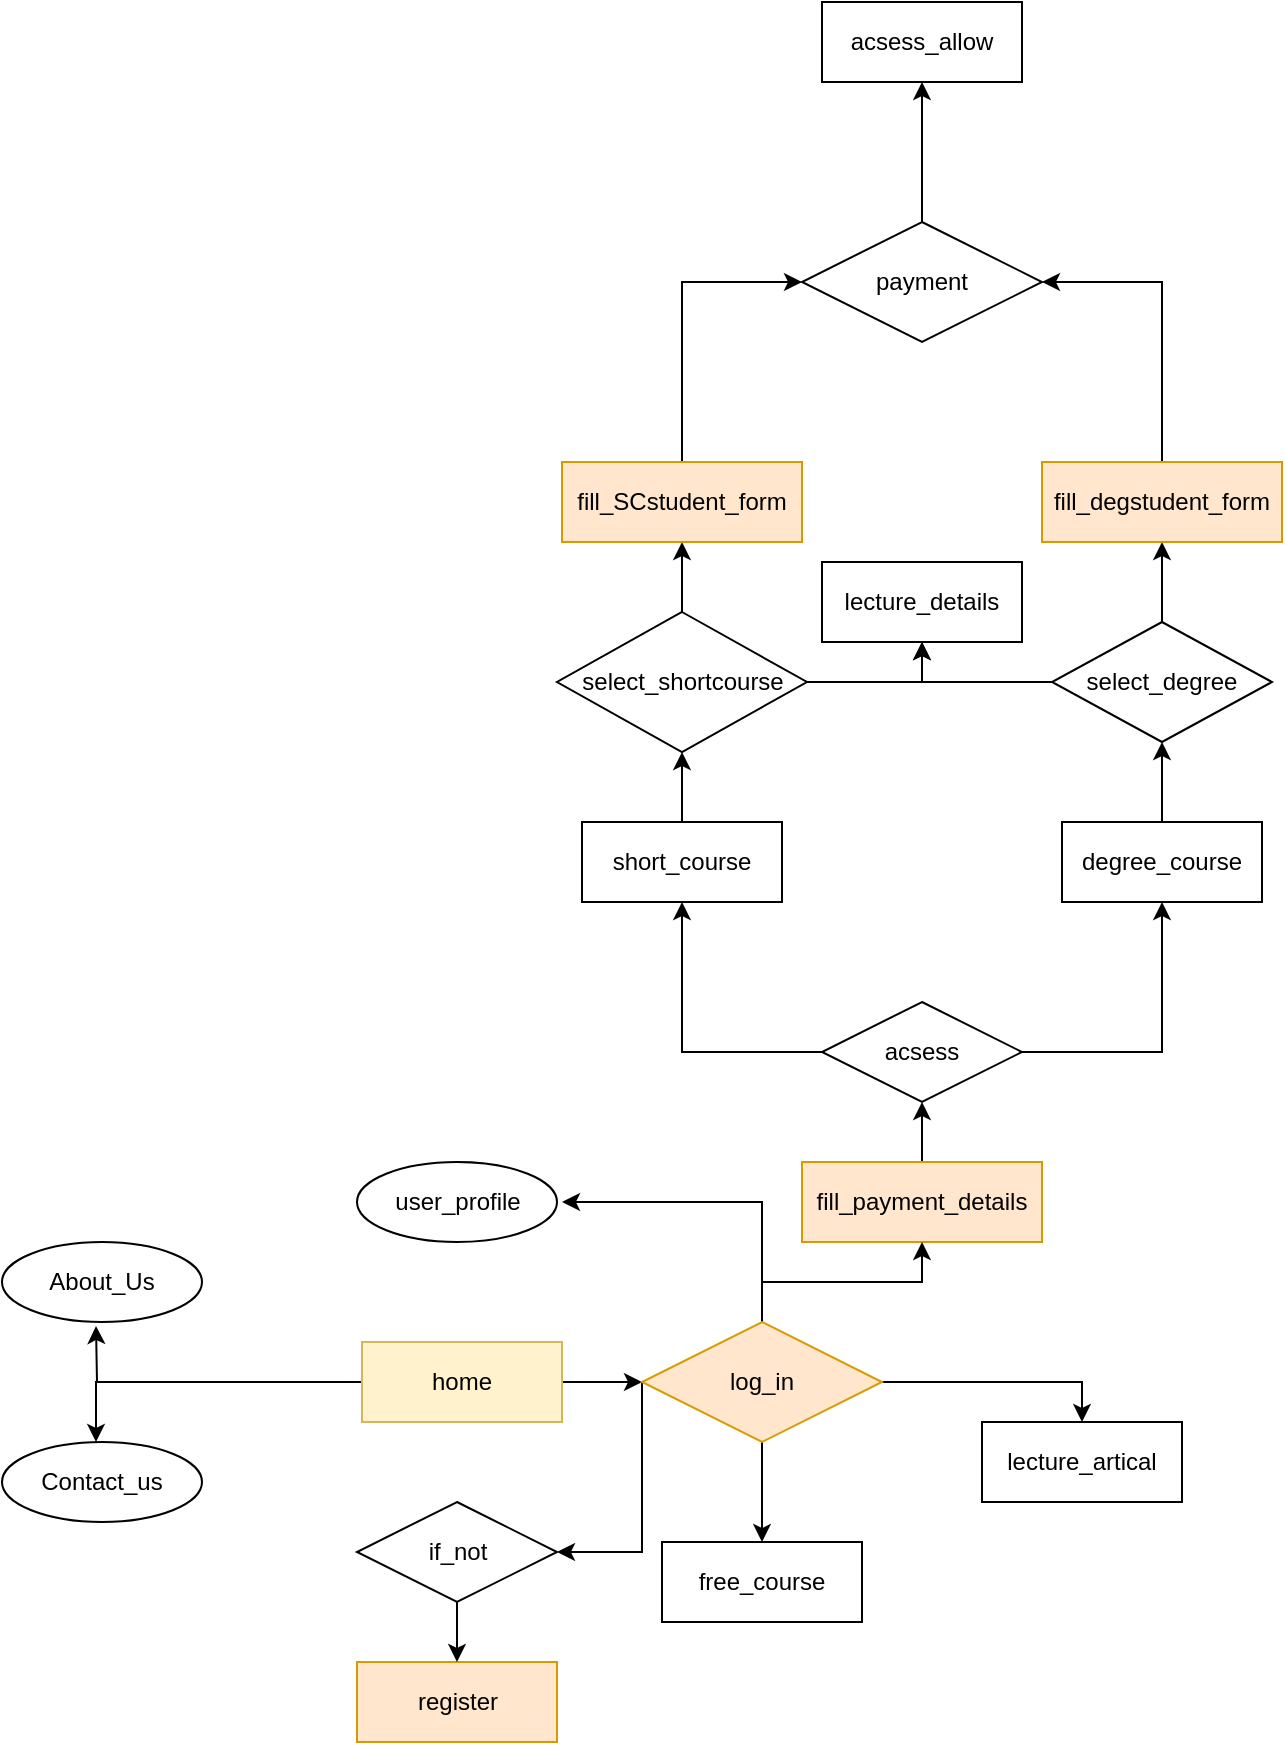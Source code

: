 <mxfile version="14.9.6" type="device"><diagram id="4O5-d5gJx0Zgr198sxyu" name="Page-1"><mxGraphModel dx="2272" dy="1932" grid="1" gridSize="10" guides="1" tooltips="1" connect="1" arrows="1" fold="1" page="1" pageScale="1" pageWidth="850" pageHeight="1100" math="0" shadow="0"><root><mxCell id="0"/><mxCell id="1" parent="0"/><mxCell id="_wie5qen_mTig0oMcfS3-17" style="edgeStyle=orthogonalEdgeStyle;rounded=0;orthogonalLoop=1;jettySize=auto;html=1;entryX=0;entryY=0.5;entryDx=0;entryDy=0;" edge="1" parent="1" source="_wie5qen_mTig0oMcfS3-2" target="_wie5qen_mTig0oMcfS3-8"><mxGeometry relative="1" as="geometry"/></mxCell><mxCell id="_wie5qen_mTig0oMcfS3-49" style="edgeStyle=orthogonalEdgeStyle;rounded=0;orthogonalLoop=1;jettySize=auto;html=1;entryX=0.67;entryY=1.05;entryDx=0;entryDy=0;entryPerimeter=0;" edge="1" parent="1" source="_wie5qen_mTig0oMcfS3-2"><mxGeometry relative="1" as="geometry"><mxPoint x="-53" y="52" as="targetPoint"/></mxGeometry></mxCell><mxCell id="_wie5qen_mTig0oMcfS3-50" style="edgeStyle=orthogonalEdgeStyle;rounded=0;orthogonalLoop=1;jettySize=auto;html=1;entryX=0.67;entryY=0;entryDx=0;entryDy=0;entryPerimeter=0;" edge="1" parent="1" source="_wie5qen_mTig0oMcfS3-2"><mxGeometry relative="1" as="geometry"><mxPoint x="-53" y="110" as="targetPoint"/><Array as="points"><mxPoint x="-53" y="80"/></Array></mxGeometry></mxCell><mxCell id="_wie5qen_mTig0oMcfS3-2" value="home" style="whiteSpace=wrap;html=1;align=center;fillColor=#fff2cc;strokeColor=#d6b656;" vertex="1" parent="1"><mxGeometry x="80" y="60" width="100" height="40" as="geometry"/></mxCell><mxCell id="_wie5qen_mTig0oMcfS3-3" value="free_course" style="whiteSpace=wrap;html=1;align=center;" vertex="1" parent="1"><mxGeometry x="230" y="160" width="100" height="40" as="geometry"/></mxCell><mxCell id="_wie5qen_mTig0oMcfS3-4" value="lecture_artical" style="whiteSpace=wrap;html=1;align=center;" vertex="1" parent="1"><mxGeometry x="390" y="100" width="100" height="40" as="geometry"/></mxCell><mxCell id="_wie5qen_mTig0oMcfS3-34" style="edgeStyle=orthogonalEdgeStyle;rounded=0;orthogonalLoop=1;jettySize=auto;html=1;entryX=0.5;entryY=1;entryDx=0;entryDy=0;" edge="1" parent="1" source="_wie5qen_mTig0oMcfS3-5" target="_wie5qen_mTig0oMcfS3-32"><mxGeometry relative="1" as="geometry"/></mxCell><mxCell id="_wie5qen_mTig0oMcfS3-5" value="short_course" style="whiteSpace=wrap;html=1;align=center;" vertex="1" parent="1"><mxGeometry x="190" y="-200" width="100" height="40" as="geometry"/></mxCell><mxCell id="_wie5qen_mTig0oMcfS3-28" style="edgeStyle=orthogonalEdgeStyle;rounded=0;orthogonalLoop=1;jettySize=auto;html=1;entryX=0.5;entryY=1;entryDx=0;entryDy=0;" edge="1" parent="1" source="_wie5qen_mTig0oMcfS3-6" target="_wie5qen_mTig0oMcfS3-27"><mxGeometry relative="1" as="geometry"/></mxCell><mxCell id="_wie5qen_mTig0oMcfS3-6" value="degree_course" style="whiteSpace=wrap;html=1;align=center;" vertex="1" parent="1"><mxGeometry x="430" y="-200" width="100" height="40" as="geometry"/></mxCell><mxCell id="_wie5qen_mTig0oMcfS3-24" style="edgeStyle=orthogonalEdgeStyle;rounded=0;orthogonalLoop=1;jettySize=auto;html=1;entryX=0.5;entryY=1;entryDx=0;entryDy=0;" edge="1" parent="1" source="_wie5qen_mTig0oMcfS3-7" target="_wie5qen_mTig0oMcfS3-23"><mxGeometry relative="1" as="geometry"/></mxCell><mxCell id="_wie5qen_mTig0oMcfS3-7" value="fill_payment_details" style="whiteSpace=wrap;html=1;align=center;fillColor=#ffe6cc;strokeColor=#d79b00;" vertex="1" parent="1"><mxGeometry x="300" y="-30" width="120" height="40" as="geometry"/></mxCell><mxCell id="_wie5qen_mTig0oMcfS3-19" style="edgeStyle=orthogonalEdgeStyle;rounded=0;orthogonalLoop=1;jettySize=auto;html=1;entryX=0.5;entryY=0;entryDx=0;entryDy=0;" edge="1" parent="1" source="_wie5qen_mTig0oMcfS3-8" target="_wie5qen_mTig0oMcfS3-4"><mxGeometry relative="1" as="geometry"><mxPoint x="440" y="80" as="targetPoint"/></mxGeometry></mxCell><mxCell id="_wie5qen_mTig0oMcfS3-21" style="edgeStyle=orthogonalEdgeStyle;rounded=0;orthogonalLoop=1;jettySize=auto;html=1;" edge="1" parent="1" source="_wie5qen_mTig0oMcfS3-8" target="_wie5qen_mTig0oMcfS3-3"><mxGeometry relative="1" as="geometry"/></mxCell><mxCell id="_wie5qen_mTig0oMcfS3-22" style="edgeStyle=orthogonalEdgeStyle;rounded=0;orthogonalLoop=1;jettySize=auto;html=1;entryX=0.5;entryY=1;entryDx=0;entryDy=0;" edge="1" parent="1" source="_wie5qen_mTig0oMcfS3-8" target="_wie5qen_mTig0oMcfS3-7"><mxGeometry relative="1" as="geometry"/></mxCell><mxCell id="_wie5qen_mTig0oMcfS3-41" style="edgeStyle=orthogonalEdgeStyle;rounded=0;orthogonalLoop=1;jettySize=auto;html=1;entryX=1;entryY=0.5;entryDx=0;entryDy=0;" edge="1" parent="1" source="_wie5qen_mTig0oMcfS3-8"><mxGeometry relative="1" as="geometry"><mxPoint x="180" y="-10" as="targetPoint"/><Array as="points"><mxPoint x="280" y="-10"/></Array></mxGeometry></mxCell><mxCell id="_wie5qen_mTig0oMcfS3-46" style="edgeStyle=orthogonalEdgeStyle;rounded=0;orthogonalLoop=1;jettySize=auto;html=1;entryX=1;entryY=0.5;entryDx=0;entryDy=0;" edge="1" parent="1" source="_wie5qen_mTig0oMcfS3-8" target="_wie5qen_mTig0oMcfS3-43"><mxGeometry relative="1" as="geometry"><Array as="points"><mxPoint x="220" y="165"/></Array></mxGeometry></mxCell><mxCell id="_wie5qen_mTig0oMcfS3-8" value="log_in" style="shape=rhombus;perimeter=rhombusPerimeter;whiteSpace=wrap;html=1;align=center;fillColor=#ffe6cc;strokeColor=#d79b00;" vertex="1" parent="1"><mxGeometry x="220" y="50" width="120" height="60" as="geometry"/></mxCell><mxCell id="_wie5qen_mTig0oMcfS3-25" style="edgeStyle=orthogonalEdgeStyle;rounded=0;orthogonalLoop=1;jettySize=auto;html=1;entryX=0.5;entryY=1;entryDx=0;entryDy=0;" edge="1" parent="1" source="_wie5qen_mTig0oMcfS3-23" target="_wie5qen_mTig0oMcfS3-5"><mxGeometry relative="1" as="geometry"/></mxCell><mxCell id="_wie5qen_mTig0oMcfS3-26" style="edgeStyle=orthogonalEdgeStyle;rounded=0;orthogonalLoop=1;jettySize=auto;html=1;entryX=0.5;entryY=1;entryDx=0;entryDy=0;" edge="1" parent="1" source="_wie5qen_mTig0oMcfS3-23" target="_wie5qen_mTig0oMcfS3-6"><mxGeometry relative="1" as="geometry"/></mxCell><mxCell id="_wie5qen_mTig0oMcfS3-23" value="acsess" style="shape=rhombus;perimeter=rhombusPerimeter;whiteSpace=wrap;html=1;align=center;" vertex="1" parent="1"><mxGeometry x="310" y="-110" width="100" height="50" as="geometry"/></mxCell><mxCell id="_wie5qen_mTig0oMcfS3-30" style="edgeStyle=orthogonalEdgeStyle;rounded=0;orthogonalLoop=1;jettySize=auto;html=1;entryX=0.5;entryY=1;entryDx=0;entryDy=0;" edge="1" parent="1" source="_wie5qen_mTig0oMcfS3-27" target="_wie5qen_mTig0oMcfS3-29"><mxGeometry relative="1" as="geometry"/></mxCell><mxCell id="_wie5qen_mTig0oMcfS3-56" style="edgeStyle=orthogonalEdgeStyle;rounded=0;orthogonalLoop=1;jettySize=auto;html=1;entryX=0.5;entryY=1;entryDx=0;entryDy=0;" edge="1" parent="1" source="_wie5qen_mTig0oMcfS3-27" target="_wie5qen_mTig0oMcfS3-55"><mxGeometry relative="1" as="geometry"/></mxCell><mxCell id="_wie5qen_mTig0oMcfS3-27" value="select_degree" style="shape=rhombus;perimeter=rhombusPerimeter;whiteSpace=wrap;html=1;align=center;" vertex="1" parent="1"><mxGeometry x="425" y="-300" width="110" height="60" as="geometry"/></mxCell><mxCell id="_wie5qen_mTig0oMcfS3-38" style="edgeStyle=orthogonalEdgeStyle;rounded=0;orthogonalLoop=1;jettySize=auto;html=1;entryX=1;entryY=0.5;entryDx=0;entryDy=0;" edge="1" parent="1" source="_wie5qen_mTig0oMcfS3-29" target="_wie5qen_mTig0oMcfS3-36"><mxGeometry relative="1" as="geometry"/></mxCell><mxCell id="_wie5qen_mTig0oMcfS3-29" value="fill_degstudent_form" style="whiteSpace=wrap;html=1;align=center;fillColor=#ffe6cc;strokeColor=#d79b00;" vertex="1" parent="1"><mxGeometry x="420" y="-380" width="120" height="40" as="geometry"/></mxCell><mxCell id="_wie5qen_mTig0oMcfS3-31" style="edgeStyle=orthogonalEdgeStyle;rounded=0;orthogonalLoop=1;jettySize=auto;html=1;entryX=0.5;entryY=1;entryDx=0;entryDy=0;" edge="1" parent="1" source="_wie5qen_mTig0oMcfS3-32" target="_wie5qen_mTig0oMcfS3-33"><mxGeometry relative="1" as="geometry"/></mxCell><mxCell id="_wie5qen_mTig0oMcfS3-57" style="edgeStyle=orthogonalEdgeStyle;rounded=0;orthogonalLoop=1;jettySize=auto;html=1;entryX=0.5;entryY=1;entryDx=0;entryDy=0;" edge="1" parent="1" source="_wie5qen_mTig0oMcfS3-32" target="_wie5qen_mTig0oMcfS3-55"><mxGeometry relative="1" as="geometry"/></mxCell><mxCell id="_wie5qen_mTig0oMcfS3-32" value="select_shortcourse" style="shape=rhombus;perimeter=rhombusPerimeter;whiteSpace=wrap;html=1;align=center;" vertex="1" parent="1"><mxGeometry x="177.5" y="-305" width="125" height="70" as="geometry"/></mxCell><mxCell id="_wie5qen_mTig0oMcfS3-37" style="edgeStyle=orthogonalEdgeStyle;rounded=0;orthogonalLoop=1;jettySize=auto;html=1;entryX=0;entryY=0.5;entryDx=0;entryDy=0;" edge="1" parent="1" source="_wie5qen_mTig0oMcfS3-33" target="_wie5qen_mTig0oMcfS3-36"><mxGeometry relative="1" as="geometry"/></mxCell><mxCell id="_wie5qen_mTig0oMcfS3-33" value="fill_SCstudent_form" style="whiteSpace=wrap;html=1;align=center;fillColor=#ffe6cc;strokeColor=#d79b00;" vertex="1" parent="1"><mxGeometry x="180" y="-380" width="120" height="40" as="geometry"/></mxCell><mxCell id="_wie5qen_mTig0oMcfS3-39" style="edgeStyle=orthogonalEdgeStyle;rounded=0;orthogonalLoop=1;jettySize=auto;html=1;" edge="1" parent="1" source="_wie5qen_mTig0oMcfS3-36"><mxGeometry relative="1" as="geometry"><mxPoint x="360" y="-570" as="targetPoint"/></mxGeometry></mxCell><mxCell id="_wie5qen_mTig0oMcfS3-36" value="payment" style="shape=rhombus;perimeter=rhombusPerimeter;whiteSpace=wrap;html=1;align=center;" vertex="1" parent="1"><mxGeometry x="300" y="-500" width="120" height="60" as="geometry"/></mxCell><mxCell id="_wie5qen_mTig0oMcfS3-42" value="register" style="whiteSpace=wrap;html=1;align=center;fillColor=#ffe6cc;strokeColor=#d79b00;" vertex="1" parent="1"><mxGeometry x="77.5" y="220" width="100" height="40" as="geometry"/></mxCell><mxCell id="_wie5qen_mTig0oMcfS3-45" style="edgeStyle=orthogonalEdgeStyle;rounded=0;orthogonalLoop=1;jettySize=auto;html=1;" edge="1" parent="1" source="_wie5qen_mTig0oMcfS3-43" target="_wie5qen_mTig0oMcfS3-42"><mxGeometry relative="1" as="geometry"/></mxCell><mxCell id="_wie5qen_mTig0oMcfS3-43" value="if_not" style="shape=rhombus;perimeter=rhombusPerimeter;whiteSpace=wrap;html=1;align=center;" vertex="1" parent="1"><mxGeometry x="77.5" y="140" width="100" height="50" as="geometry"/></mxCell><mxCell id="_wie5qen_mTig0oMcfS3-51" value="user_profile" style="ellipse;whiteSpace=wrap;html=1;align=center;" vertex="1" parent="1"><mxGeometry x="77.5" y="-30" width="100" height="40" as="geometry"/></mxCell><mxCell id="_wie5qen_mTig0oMcfS3-53" value="About_Us" style="ellipse;whiteSpace=wrap;html=1;align=center;" vertex="1" parent="1"><mxGeometry x="-100" y="10" width="100" height="40" as="geometry"/></mxCell><mxCell id="_wie5qen_mTig0oMcfS3-54" value="Contact_us" style="ellipse;whiteSpace=wrap;html=1;align=center;" vertex="1" parent="1"><mxGeometry x="-100" y="110" width="100" height="40" as="geometry"/></mxCell><mxCell id="_wie5qen_mTig0oMcfS3-55" value="lecture_details" style="whiteSpace=wrap;html=1;align=center;" vertex="1" parent="1"><mxGeometry x="310" y="-330" width="100" height="40" as="geometry"/></mxCell><mxCell id="_wie5qen_mTig0oMcfS3-58" value="acsess_allow" style="whiteSpace=wrap;html=1;align=center;" vertex="1" parent="1"><mxGeometry x="310" y="-610" width="100" height="40" as="geometry"/></mxCell></root></mxGraphModel></diagram></mxfile>